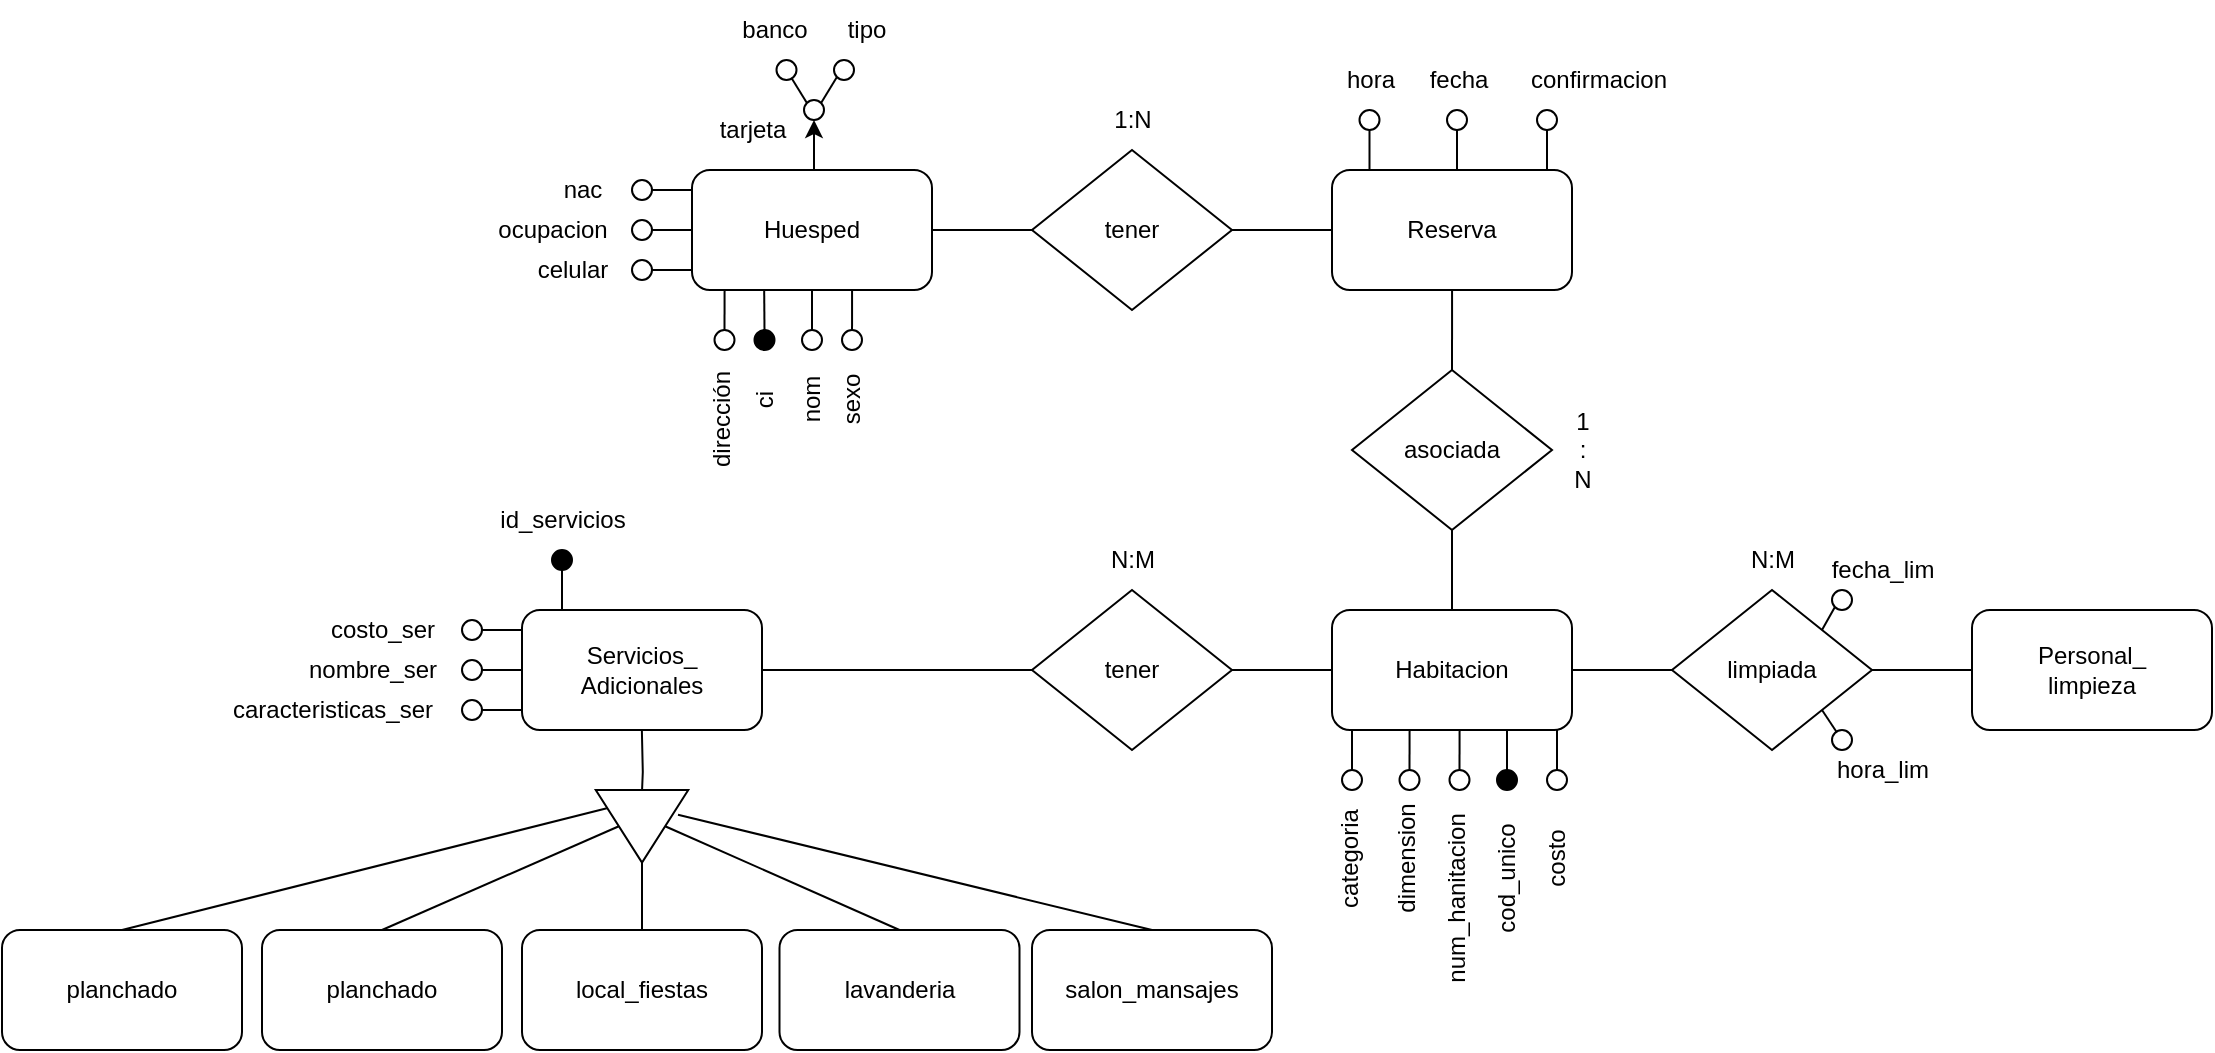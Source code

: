 <mxfile version="21.8.2" type="github">
  <diagram name="Página-1" id="cWcmQd0n8eW7HwX2xOH2">
    <mxGraphModel dx="1830" dy="1160" grid="1" gridSize="10" guides="1" tooltips="1" connect="1" arrows="1" fold="1" page="1" pageScale="1" pageWidth="827" pageHeight="1169" math="0" shadow="0">
      <root>
        <mxCell id="0" />
        <mxCell id="1" parent="0" />
        <mxCell id="yLIPYh80eISP7FeI9ttp-3" value="tener" style="rhombus;whiteSpace=wrap;html=1;" parent="1" vertex="1">
          <mxGeometry x="555" y="255" width="100" height="80" as="geometry" />
        </mxCell>
        <mxCell id="yLIPYh80eISP7FeI9ttp-4" style="edgeStyle=none;rounded=0;orthogonalLoop=1;jettySize=auto;html=1;exitX=1;exitY=0.5;exitDx=0;exitDy=0;entryX=0;entryY=0.5;entryDx=0;entryDy=0;endArrow=none;endFill=0;" parent="1" source="yLIPYh80eISP7FeI9ttp-5" target="yLIPYh80eISP7FeI9ttp-3" edge="1">
          <mxGeometry relative="1" as="geometry" />
        </mxCell>
        <mxCell id="Hbf1m9vH9jAeQhy-RA67-183" style="edgeStyle=orthogonalEdgeStyle;rounded=0;orthogonalLoop=1;jettySize=auto;html=1;exitX=0.5;exitY=0;exitDx=0;exitDy=0;entryX=0.5;entryY=0;entryDx=0;entryDy=0;" edge="1" parent="1" source="yLIPYh80eISP7FeI9ttp-5" target="Hbf1m9vH9jAeQhy-RA67-171">
          <mxGeometry relative="1" as="geometry">
            <mxPoint x="470" y="220" as="targetPoint" />
          </mxGeometry>
        </mxCell>
        <mxCell id="yLIPYh80eISP7FeI9ttp-5" value="Huesped" style="rounded=1;whiteSpace=wrap;html=1;" parent="1" vertex="1">
          <mxGeometry x="385" y="265" width="120" height="60" as="geometry" />
        </mxCell>
        <mxCell id="yLIPYh80eISP7FeI9ttp-6" style="edgeStyle=none;rounded=0;orthogonalLoop=1;jettySize=auto;html=1;exitX=0;exitY=0.5;exitDx=0;exitDy=0;entryX=1;entryY=0.5;entryDx=0;entryDy=0;endArrow=none;endFill=0;" parent="1" source="yLIPYh80eISP7FeI9ttp-7" target="yLIPYh80eISP7FeI9ttp-3" edge="1">
          <mxGeometry relative="1" as="geometry" />
        </mxCell>
        <mxCell id="yLIPYh80eISP7FeI9ttp-7" value="Reserva" style="rounded=1;whiteSpace=wrap;html=1;" parent="1" vertex="1">
          <mxGeometry x="705" y="265" width="120" height="60" as="geometry" />
        </mxCell>
        <mxCell id="yLIPYh80eISP7FeI9ttp-8" value="1:N" style="text;html=1;align=center;verticalAlign=middle;resizable=0;points=[];autosize=1;strokeColor=none;fillColor=none;" parent="1" vertex="1">
          <mxGeometry x="585" y="225.0" width="40" height="30" as="geometry" />
        </mxCell>
        <mxCell id="yLIPYh80eISP7FeI9ttp-23" style="edgeStyle=orthogonalEdgeStyle;rounded=0;orthogonalLoop=1;jettySize=auto;html=1;entryX=0.5;entryY=0;entryDx=0;entryDy=0;endArrow=none;endFill=0;" parent="1" source="yLIPYh80eISP7FeI9ttp-24" target="yLIPYh80eISP7FeI9ttp-26" edge="1">
          <mxGeometry relative="1" as="geometry" />
        </mxCell>
        <mxCell id="yLIPYh80eISP7FeI9ttp-24" value="asociada" style="rhombus;whiteSpace=wrap;html=1;" parent="1" vertex="1">
          <mxGeometry x="715" y="365.0" width="100" height="80" as="geometry" />
        </mxCell>
        <mxCell id="yLIPYh80eISP7FeI9ttp-25" style="edgeStyle=orthogonalEdgeStyle;rounded=0;orthogonalLoop=1;jettySize=auto;html=1;entryX=0.5;entryY=0;entryDx=0;entryDy=0;endArrow=none;endFill=0;" parent="1" target="yLIPYh80eISP7FeI9ttp-24" edge="1">
          <mxGeometry relative="1" as="geometry">
            <mxPoint x="765.04" y="325.48" as="sourcePoint" />
          </mxGeometry>
        </mxCell>
        <mxCell id="yLIPYh80eISP7FeI9ttp-26" value="Habitacion" style="rounded=1;whiteSpace=wrap;html=1;" parent="1" vertex="1">
          <mxGeometry x="705" y="485.0" width="120" height="60" as="geometry" />
        </mxCell>
        <mxCell id="yLIPYh80eISP7FeI9ttp-27" value="&lt;div&gt;1&lt;/div&gt;&lt;div&gt;:&lt;/div&gt;&lt;div&gt;N&lt;br&gt;&lt;/div&gt;" style="text;html=1;align=center;verticalAlign=middle;resizable=0;points=[];autosize=1;strokeColor=none;fillColor=none;" parent="1" vertex="1">
          <mxGeometry x="815" y="375.0" width="30" height="60" as="geometry" />
        </mxCell>
        <mxCell id="yLIPYh80eISP7FeI9ttp-32" value="tener" style="rhombus;whiteSpace=wrap;html=1;" parent="1" vertex="1">
          <mxGeometry x="555" y="475" width="100" height="80" as="geometry" />
        </mxCell>
        <mxCell id="yLIPYh80eISP7FeI9ttp-33" style="edgeStyle=none;rounded=0;orthogonalLoop=1;jettySize=auto;html=1;endArrow=none;endFill=0;entryX=0;entryY=0.5;entryDx=0;entryDy=0;" parent="1" target="yLIPYh80eISP7FeI9ttp-32" edge="1" source="yLIPYh80eISP7FeI9ttp-40">
          <mxGeometry relative="1" as="geometry">
            <mxPoint x="420" y="515" as="sourcePoint" />
            <mxPoint x="465" y="515" as="targetPoint" />
          </mxGeometry>
        </mxCell>
        <mxCell id="yLIPYh80eISP7FeI9ttp-34" style="edgeStyle=none;rounded=0;orthogonalLoop=1;jettySize=auto;html=1;exitX=0;exitY=0.5;exitDx=0;exitDy=0;entryX=1;entryY=0.5;entryDx=0;entryDy=0;endArrow=none;endFill=0;" parent="1" target="yLIPYh80eISP7FeI9ttp-32" edge="1">
          <mxGeometry relative="1" as="geometry">
            <mxPoint x="705" y="515" as="sourcePoint" />
          </mxGeometry>
        </mxCell>
        <mxCell id="yLIPYh80eISP7FeI9ttp-35" value="N:M" style="text;html=1;align=center;verticalAlign=middle;resizable=0;points=[];autosize=1;strokeColor=none;fillColor=none;" parent="1" vertex="1">
          <mxGeometry x="580" y="445" width="50" height="30" as="geometry" />
        </mxCell>
        <mxCell id="yLIPYh80eISP7FeI9ttp-40" value="&lt;div&gt;Servicios_&lt;/div&gt;&lt;div&gt;Adicionales&lt;br&gt;&lt;/div&gt;" style="rounded=1;whiteSpace=wrap;html=1;" parent="1" vertex="1">
          <mxGeometry x="300" y="485.0" width="120" height="60" as="geometry" />
        </mxCell>
        <mxCell id="yLIPYh80eISP7FeI9ttp-41" value="&lt;div&gt;Personal_&lt;/div&gt;&lt;div&gt;limpieza&lt;br&gt;&lt;/div&gt;" style="rounded=1;whiteSpace=wrap;html=1;" parent="1" vertex="1">
          <mxGeometry x="1025" y="485" width="120" height="60" as="geometry" />
        </mxCell>
        <mxCell id="yLIPYh80eISP7FeI9ttp-42" value="limpiada" style="rhombus;whiteSpace=wrap;html=1;" parent="1" vertex="1">
          <mxGeometry x="875" y="475" width="100" height="80" as="geometry" />
        </mxCell>
        <mxCell id="yLIPYh80eISP7FeI9ttp-43" style="edgeStyle=none;rounded=0;orthogonalLoop=1;jettySize=auto;html=1;exitX=1;exitY=0.5;exitDx=0;exitDy=0;entryX=0;entryY=0.5;entryDx=0;entryDy=0;endArrow=none;endFill=0;" parent="1" target="yLIPYh80eISP7FeI9ttp-42" edge="1">
          <mxGeometry relative="1" as="geometry">
            <mxPoint x="825" y="515" as="sourcePoint" />
          </mxGeometry>
        </mxCell>
        <mxCell id="yLIPYh80eISP7FeI9ttp-44" style="edgeStyle=none;rounded=0;orthogonalLoop=1;jettySize=auto;html=1;exitX=0;exitY=0.5;exitDx=0;exitDy=0;entryX=1;entryY=0.5;entryDx=0;entryDy=0;endArrow=none;endFill=0;" parent="1" target="yLIPYh80eISP7FeI9ttp-42" edge="1">
          <mxGeometry relative="1" as="geometry">
            <mxPoint x="1025" y="515" as="sourcePoint" />
          </mxGeometry>
        </mxCell>
        <mxCell id="yLIPYh80eISP7FeI9ttp-49" value="N:M" style="text;html=1;align=center;verticalAlign=middle;resizable=0;points=[];autosize=1;strokeColor=none;fillColor=none;" parent="1" vertex="1">
          <mxGeometry x="900" y="445" width="50" height="30" as="geometry" />
        </mxCell>
        <mxCell id="Hbf1m9vH9jAeQhy-RA67-1" style="rounded=0;orthogonalLoop=1;jettySize=auto;html=1;entryX=0.457;entryY=1.007;entryDx=0;entryDy=0;entryPerimeter=0;endArrow=none;endFill=0;" edge="1" parent="1" source="Hbf1m9vH9jAeQhy-RA67-2">
          <mxGeometry relative="1" as="geometry">
            <mxPoint x="421.09" y="325.42" as="targetPoint" />
          </mxGeometry>
        </mxCell>
        <mxCell id="Hbf1m9vH9jAeQhy-RA67-2" value="" style="ellipse;whiteSpace=wrap;html=1;aspect=fixed;fillColor=#000;" vertex="1" parent="1">
          <mxGeometry x="416.25" y="345" width="10" height="10" as="geometry" />
        </mxCell>
        <mxCell id="Hbf1m9vH9jAeQhy-RA67-3" value="ci" style="text;html=1;align=center;verticalAlign=middle;resizable=0;points=[];autosize=1;strokeColor=none;fillColor=none;rotation=-90;" vertex="1" parent="1">
          <mxGeometry x="406.25" y="365" width="30" height="30" as="geometry" />
        </mxCell>
        <mxCell id="Hbf1m9vH9jAeQhy-RA67-10" value="" style="ellipse;whiteSpace=wrap;html=1;aspect=fixed;" vertex="1" parent="1">
          <mxGeometry x="355" y="270" width="10" height="10" as="geometry" />
        </mxCell>
        <mxCell id="Hbf1m9vH9jAeQhy-RA67-11" style="edgeStyle=orthogonalEdgeStyle;rounded=0;orthogonalLoop=1;jettySize=auto;html=1;entryX=-0.008;entryY=0.419;entryDx=0;entryDy=0;entryPerimeter=0;endArrow=none;endFill=0;" edge="1" parent="1" source="Hbf1m9vH9jAeQhy-RA67-12">
          <mxGeometry relative="1" as="geometry">
            <mxPoint x="384" y="295" as="targetPoint" />
          </mxGeometry>
        </mxCell>
        <mxCell id="Hbf1m9vH9jAeQhy-RA67-12" value="" style="ellipse;whiteSpace=wrap;html=1;aspect=fixed;" vertex="1" parent="1">
          <mxGeometry x="355" y="290" width="10" height="10" as="geometry" />
        </mxCell>
        <mxCell id="Hbf1m9vH9jAeQhy-RA67-13" style="edgeStyle=orthogonalEdgeStyle;rounded=0;orthogonalLoop=1;jettySize=auto;html=1;entryX=0;entryY=0.75;entryDx=0;entryDy=0;endArrow=none;endFill=0;" edge="1" parent="1" source="Hbf1m9vH9jAeQhy-RA67-14">
          <mxGeometry relative="1" as="geometry">
            <mxPoint x="385" y="315" as="targetPoint" />
          </mxGeometry>
        </mxCell>
        <mxCell id="Hbf1m9vH9jAeQhy-RA67-14" value="" style="ellipse;whiteSpace=wrap;html=1;aspect=fixed;" vertex="1" parent="1">
          <mxGeometry x="355" y="310" width="10" height="10" as="geometry" />
        </mxCell>
        <mxCell id="Hbf1m9vH9jAeQhy-RA67-15" value="nac" style="text;html=1;align=center;verticalAlign=middle;resizable=0;points=[];autosize=1;strokeColor=none;fillColor=none;" vertex="1" parent="1">
          <mxGeometry x="310" y="260" width="40" height="30" as="geometry" />
        </mxCell>
        <mxCell id="Hbf1m9vH9jAeQhy-RA67-16" value="ocupacion" style="text;html=1;align=center;verticalAlign=middle;resizable=0;points=[];autosize=1;strokeColor=none;fillColor=none;" vertex="1" parent="1">
          <mxGeometry x="275" y="280" width="80" height="30" as="geometry" />
        </mxCell>
        <mxCell id="Hbf1m9vH9jAeQhy-RA67-17" value="celular" style="text;html=1;align=center;verticalAlign=middle;resizable=0;points=[];autosize=1;strokeColor=none;fillColor=none;" vertex="1" parent="1">
          <mxGeometry x="295" y="300" width="60" height="30" as="geometry" />
        </mxCell>
        <mxCell id="Hbf1m9vH9jAeQhy-RA67-18" style="edgeStyle=orthogonalEdgeStyle;rounded=0;orthogonalLoop=1;jettySize=auto;html=1;exitX=0;exitY=0.5;exitDx=0;exitDy=0;entryX=1;entryY=0.085;entryDx=0;entryDy=0;entryPerimeter=0;endArrow=none;endFill=0;" edge="1" parent="1">
          <mxGeometry relative="1" as="geometry">
            <mxPoint x="385" y="275" as="sourcePoint" />
            <mxPoint x="365" y="275" as="targetPoint" />
          </mxGeometry>
        </mxCell>
        <mxCell id="Hbf1m9vH9jAeQhy-RA67-19" style="edgeStyle=orthogonalEdgeStyle;rounded=0;orthogonalLoop=1;jettySize=auto;html=1;entryX=0.125;entryY=1;entryDx=0;entryDy=0;entryPerimeter=0;endArrow=none;endFill=0;" edge="1" parent="1" source="Hbf1m9vH9jAeQhy-RA67-20">
          <mxGeometry relative="1" as="geometry">
            <mxPoint x="401.25" y="325" as="targetPoint" />
          </mxGeometry>
        </mxCell>
        <mxCell id="Hbf1m9vH9jAeQhy-RA67-20" value="" style="ellipse;whiteSpace=wrap;html=1;aspect=fixed;" vertex="1" parent="1">
          <mxGeometry x="396.25" y="345" width="10" height="10" as="geometry" />
        </mxCell>
        <mxCell id="Hbf1m9vH9jAeQhy-RA67-21" value="dirección" style="text;html=1;align=center;verticalAlign=middle;resizable=0;points=[];autosize=1;strokeColor=none;fillColor=none;rotation=-90;" vertex="1" parent="1">
          <mxGeometry x="365" y="375" width="70" height="30" as="geometry" />
        </mxCell>
        <mxCell id="Hbf1m9vH9jAeQhy-RA67-69" style="rounded=0;orthogonalLoop=1;jettySize=auto;html=1;exitX=0.5;exitY=1;exitDx=0;exitDy=0;entryX=0.792;entryY=1.005;entryDx=0;entryDy=0;endArrow=none;endFill=0;entryPerimeter=0;" edge="1" source="Hbf1m9vH9jAeQhy-RA67-70" parent="1">
          <mxGeometry relative="1" as="geometry">
            <mxPoint x="465.04" y="325.3" as="targetPoint" />
          </mxGeometry>
        </mxCell>
        <mxCell id="Hbf1m9vH9jAeQhy-RA67-70" value="" style="ellipse;whiteSpace=wrap;html=1;aspect=fixed;" vertex="1" parent="1">
          <mxGeometry x="460" y="345" width="10" height="10" as="geometry" />
        </mxCell>
        <mxCell id="Hbf1m9vH9jAeQhy-RA67-71" value="&lt;div&gt;sexo&lt;/div&gt;" style="text;html=1;align=center;verticalAlign=middle;resizable=0;points=[];autosize=1;strokeColor=none;fillColor=none;rotation=-90;" vertex="1" parent="1">
          <mxGeometry x="440" y="365" width="50" height="30" as="geometry" />
        </mxCell>
        <mxCell id="Hbf1m9vH9jAeQhy-RA67-102" style="edgeStyle=orthogonalEdgeStyle;rounded=0;orthogonalLoop=1;jettySize=auto;html=1;exitX=0.5;exitY=1;exitDx=0;exitDy=0;entryX=0.5;entryY=0;entryDx=0;entryDy=0;endArrow=none;endFill=0;" edge="1" parent="1" source="Hbf1m9vH9jAeQhy-RA67-103">
          <mxGeometry relative="1" as="geometry">
            <mxPoint x="767.5" y="265" as="targetPoint" />
          </mxGeometry>
        </mxCell>
        <mxCell id="Hbf1m9vH9jAeQhy-RA67-103" value="" style="ellipse;whiteSpace=wrap;html=1;aspect=fixed;" vertex="1" parent="1">
          <mxGeometry x="762.5" y="235" width="10" height="10" as="geometry" />
        </mxCell>
        <mxCell id="Hbf1m9vH9jAeQhy-RA67-104" value="fecha" style="text;html=1;align=center;verticalAlign=middle;resizable=0;points=[];autosize=1;strokeColor=none;fillColor=none;" vertex="1" parent="1">
          <mxGeometry x="742.5" y="205" width="50" height="30" as="geometry" />
        </mxCell>
        <mxCell id="Hbf1m9vH9jAeQhy-RA67-105" style="edgeStyle=orthogonalEdgeStyle;rounded=0;orthogonalLoop=1;jettySize=auto;html=1;exitX=0.5;exitY=1;exitDx=0;exitDy=0;entryX=0.874;entryY=0;entryDx=0;entryDy=0;entryPerimeter=0;endArrow=none;endFill=0;" edge="1" parent="1" source="Hbf1m9vH9jAeQhy-RA67-106">
          <mxGeometry relative="1" as="geometry">
            <mxPoint x="812.5" y="265" as="targetPoint" />
          </mxGeometry>
        </mxCell>
        <mxCell id="Hbf1m9vH9jAeQhy-RA67-106" value="" style="ellipse;whiteSpace=wrap;html=1;aspect=fixed;" vertex="1" parent="1">
          <mxGeometry x="807.5" y="235" width="10" height="10" as="geometry" />
        </mxCell>
        <mxCell id="Hbf1m9vH9jAeQhy-RA67-107" value="confirmacion" style="text;html=1;align=center;verticalAlign=middle;resizable=0;points=[];autosize=1;strokeColor=none;fillColor=none;" vertex="1" parent="1">
          <mxGeometry x="792.5" y="205" width="90" height="30" as="geometry" />
        </mxCell>
        <mxCell id="Hbf1m9vH9jAeQhy-RA67-123" style="rounded=0;orthogonalLoop=1;jettySize=auto;html=1;entryX=0.457;entryY=1.007;entryDx=0;entryDy=0;entryPerimeter=0;endArrow=none;endFill=0;" edge="1" source="Hbf1m9vH9jAeQhy-RA67-124" parent="1">
          <mxGeometry relative="1" as="geometry">
            <mxPoint x="792.5" y="545" as="targetPoint" />
          </mxGeometry>
        </mxCell>
        <mxCell id="Hbf1m9vH9jAeQhy-RA67-124" value="" style="ellipse;whiteSpace=wrap;html=1;aspect=fixed;fillColor=#000;" vertex="1" parent="1">
          <mxGeometry x="787.5" y="565" width="10" height="10" as="geometry" />
        </mxCell>
        <mxCell id="Hbf1m9vH9jAeQhy-RA67-125" value="&lt;div&gt;cod_unico&lt;/div&gt;" style="text;html=1;align=center;verticalAlign=middle;resizable=0;points=[];autosize=1;strokeColor=none;fillColor=none;rotation=-90;" vertex="1" parent="1">
          <mxGeometry x="752.5" y="605" width="80" height="30" as="geometry" />
        </mxCell>
        <mxCell id="Hbf1m9vH9jAeQhy-RA67-126" style="edgeStyle=orthogonalEdgeStyle;rounded=0;orthogonalLoop=1;jettySize=auto;html=1;entryX=0.125;entryY=1;entryDx=0;entryDy=0;entryPerimeter=0;endArrow=none;endFill=0;" edge="1" source="Hbf1m9vH9jAeQhy-RA67-127" parent="1">
          <mxGeometry relative="1" as="geometry">
            <mxPoint x="768.75" y="545" as="targetPoint" />
          </mxGeometry>
        </mxCell>
        <mxCell id="Hbf1m9vH9jAeQhy-RA67-127" value="" style="ellipse;whiteSpace=wrap;html=1;aspect=fixed;" vertex="1" parent="1">
          <mxGeometry x="763.75" y="565" width="10" height="10" as="geometry" />
        </mxCell>
        <mxCell id="Hbf1m9vH9jAeQhy-RA67-128" value="&lt;div&gt;num_hanitacion&lt;/div&gt;" style="text;html=1;align=center;verticalAlign=middle;resizable=0;points=[];autosize=1;strokeColor=none;fillColor=none;rotation=-90;" vertex="1" parent="1">
          <mxGeometry x="712.5" y="615" width="110" height="30" as="geometry" />
        </mxCell>
        <mxCell id="Hbf1m9vH9jAeQhy-RA67-129" style="rounded=0;orthogonalLoop=1;jettySize=auto;html=1;exitX=0.5;exitY=1;exitDx=0;exitDy=0;entryX=0.792;entryY=1.005;entryDx=0;entryDy=0;endArrow=none;endFill=0;entryPerimeter=0;" edge="1" source="Hbf1m9vH9jAeQhy-RA67-130" parent="1">
          <mxGeometry relative="1" as="geometry">
            <mxPoint x="817.5" y="545" as="targetPoint" />
          </mxGeometry>
        </mxCell>
        <mxCell id="Hbf1m9vH9jAeQhy-RA67-130" value="" style="ellipse;whiteSpace=wrap;html=1;aspect=fixed;" vertex="1" parent="1">
          <mxGeometry x="812.5" y="565" width="10" height="10" as="geometry" />
        </mxCell>
        <mxCell id="Hbf1m9vH9jAeQhy-RA67-131" value="costo" style="text;html=1;align=center;verticalAlign=middle;resizable=0;points=[];autosize=1;strokeColor=none;fillColor=none;rotation=-90;" vertex="1" parent="1">
          <mxGeometry x="792.5" y="595" width="50" height="30" as="geometry" />
        </mxCell>
        <mxCell id="Hbf1m9vH9jAeQhy-RA67-133" style="edgeStyle=orthogonalEdgeStyle;rounded=0;orthogonalLoop=1;jettySize=auto;html=1;entryX=0.125;entryY=1;entryDx=0;entryDy=0;entryPerimeter=0;endArrow=none;endFill=0;" edge="1" source="Hbf1m9vH9jAeQhy-RA67-134" parent="1">
          <mxGeometry relative="1" as="geometry">
            <mxPoint x="743.75" y="545" as="targetPoint" />
          </mxGeometry>
        </mxCell>
        <mxCell id="Hbf1m9vH9jAeQhy-RA67-134" value="" style="ellipse;whiteSpace=wrap;html=1;aspect=fixed;" vertex="1" parent="1">
          <mxGeometry x="738.75" y="565" width="10" height="10" as="geometry" />
        </mxCell>
        <mxCell id="Hbf1m9vH9jAeQhy-RA67-135" value="dimension" style="text;html=1;align=center;verticalAlign=middle;resizable=0;points=[];autosize=1;strokeColor=none;fillColor=none;rotation=-90;" vertex="1" parent="1">
          <mxGeometry x="702.5" y="595" width="80" height="30" as="geometry" />
        </mxCell>
        <mxCell id="Hbf1m9vH9jAeQhy-RA67-137" style="edgeStyle=orthogonalEdgeStyle;rounded=0;orthogonalLoop=1;jettySize=auto;html=1;entryX=0.125;entryY=1;entryDx=0;entryDy=0;entryPerimeter=0;endArrow=none;endFill=0;" edge="1" source="Hbf1m9vH9jAeQhy-RA67-138" parent="1">
          <mxGeometry relative="1" as="geometry">
            <mxPoint x="715" y="545" as="targetPoint" />
          </mxGeometry>
        </mxCell>
        <mxCell id="Hbf1m9vH9jAeQhy-RA67-138" value="" style="ellipse;whiteSpace=wrap;html=1;aspect=fixed;" vertex="1" parent="1">
          <mxGeometry x="710" y="565" width="10" height="10" as="geometry" />
        </mxCell>
        <mxCell id="Hbf1m9vH9jAeQhy-RA67-139" value="categoria" style="text;html=1;align=center;verticalAlign=middle;resizable=0;points=[];autosize=1;strokeColor=none;fillColor=none;rotation=-90;" vertex="1" parent="1">
          <mxGeometry x="678.75" y="595" width="70" height="30" as="geometry" />
        </mxCell>
        <mxCell id="Hbf1m9vH9jAeQhy-RA67-140" style="rounded=0;orthogonalLoop=1;jettySize=auto;html=1;exitX=0.5;exitY=1;exitDx=0;exitDy=0;entryX=0.792;entryY=1.005;entryDx=0;entryDy=0;endArrow=none;endFill=0;entryPerimeter=0;" edge="1" source="Hbf1m9vH9jAeQhy-RA67-141" parent="1">
          <mxGeometry relative="1" as="geometry">
            <mxPoint x="445" y="325" as="targetPoint" />
          </mxGeometry>
        </mxCell>
        <mxCell id="Hbf1m9vH9jAeQhy-RA67-141" value="" style="ellipse;whiteSpace=wrap;html=1;aspect=fixed;" vertex="1" parent="1">
          <mxGeometry x="440" y="345" width="10" height="10" as="geometry" />
        </mxCell>
        <mxCell id="Hbf1m9vH9jAeQhy-RA67-142" value="nom" style="text;html=1;align=center;verticalAlign=middle;resizable=0;points=[];autosize=1;strokeColor=none;fillColor=none;rotation=-90;" vertex="1" parent="1">
          <mxGeometry x="420" y="365" width="50" height="30" as="geometry" />
        </mxCell>
        <mxCell id="Hbf1m9vH9jAeQhy-RA67-143" style="edgeStyle=orthogonalEdgeStyle;rounded=0;orthogonalLoop=1;jettySize=auto;html=1;exitX=0.5;exitY=1;exitDx=0;exitDy=0;entryX=0.5;entryY=0;entryDx=0;entryDy=0;endArrow=none;endFill=0;" edge="1" source="Hbf1m9vH9jAeQhy-RA67-144" parent="1">
          <mxGeometry relative="1" as="geometry">
            <mxPoint x="723.75" y="265" as="targetPoint" />
          </mxGeometry>
        </mxCell>
        <mxCell id="Hbf1m9vH9jAeQhy-RA67-144" value="" style="ellipse;whiteSpace=wrap;html=1;aspect=fixed;" vertex="1" parent="1">
          <mxGeometry x="718.75" y="235" width="10" height="10" as="geometry" />
        </mxCell>
        <mxCell id="Hbf1m9vH9jAeQhy-RA67-145" value="hora" style="text;html=1;align=center;verticalAlign=middle;resizable=0;points=[];autosize=1;strokeColor=none;fillColor=none;" vertex="1" parent="1">
          <mxGeometry x="698.75" y="205" width="50" height="30" as="geometry" />
        </mxCell>
        <mxCell id="Hbf1m9vH9jAeQhy-RA67-146" style="edgeStyle=orthogonalEdgeStyle;rounded=0;orthogonalLoop=1;jettySize=auto;html=1;exitX=0.5;exitY=1;exitDx=0;exitDy=0;endArrow=none;endFill=0;" edge="1" parent="1" target="Hbf1m9vH9jAeQhy-RA67-150">
          <mxGeometry relative="1" as="geometry">
            <mxPoint x="359.93" y="545" as="sourcePoint" />
          </mxGeometry>
        </mxCell>
        <mxCell id="Hbf1m9vH9jAeQhy-RA67-147" style="rounded=0;orthogonalLoop=1;jettySize=auto;html=1;entryX=0.5;entryY=0;entryDx=0;entryDy=0;exitX=0.5;exitY=0;exitDx=0;exitDy=0;endArrow=none;endFill=0;" edge="1" parent="1" source="Hbf1m9vH9jAeQhy-RA67-150" target="Hbf1m9vH9jAeQhy-RA67-152">
          <mxGeometry relative="1" as="geometry" />
        </mxCell>
        <mxCell id="Hbf1m9vH9jAeQhy-RA67-148" style="rounded=0;orthogonalLoop=1;jettySize=auto;html=1;exitX=0.5;exitY=1;exitDx=0;exitDy=0;entryX=0.5;entryY=0;entryDx=0;entryDy=0;endArrow=none;endFill=0;" edge="1" parent="1" source="Hbf1m9vH9jAeQhy-RA67-150" target="Hbf1m9vH9jAeQhy-RA67-151">
          <mxGeometry relative="1" as="geometry" />
        </mxCell>
        <mxCell id="Hbf1m9vH9jAeQhy-RA67-149" style="edgeStyle=orthogonalEdgeStyle;rounded=0;orthogonalLoop=1;jettySize=auto;html=1;exitX=1;exitY=0.5;exitDx=0;exitDy=0;entryX=0.5;entryY=0;entryDx=0;entryDy=0;endArrow=none;endFill=0;" edge="1" parent="1" source="Hbf1m9vH9jAeQhy-RA67-150" target="Hbf1m9vH9jAeQhy-RA67-153">
          <mxGeometry relative="1" as="geometry" />
        </mxCell>
        <mxCell id="Hbf1m9vH9jAeQhy-RA67-150" value="" style="triangle;whiteSpace=wrap;html=1;rotation=90;" vertex="1" parent="1">
          <mxGeometry x="341.88" y="570.01" width="36.25" height="46.25" as="geometry" />
        </mxCell>
        <mxCell id="Hbf1m9vH9jAeQhy-RA67-151" value="planchado" style="rounded=1;whiteSpace=wrap;html=1;" vertex="1" parent="1">
          <mxGeometry x="170" y="645" width="120" height="60" as="geometry" />
        </mxCell>
        <mxCell id="Hbf1m9vH9jAeQhy-RA67-152" value="lavanderia" style="rounded=1;whiteSpace=wrap;html=1;" vertex="1" parent="1">
          <mxGeometry x="428.75" y="645" width="120" height="60" as="geometry" />
        </mxCell>
        <mxCell id="Hbf1m9vH9jAeQhy-RA67-153" value="local_fiestas" style="rounded=1;whiteSpace=wrap;html=1;" vertex="1" parent="1">
          <mxGeometry x="300" y="645" width="120" height="60" as="geometry" />
        </mxCell>
        <mxCell id="Hbf1m9vH9jAeQhy-RA67-154" style="rounded=0;orthogonalLoop=1;jettySize=auto;html=1;exitX=0.252;exitY=0.88;exitDx=0;exitDy=0;entryX=0.5;entryY=0;entryDx=0;entryDy=0;endArrow=none;endFill=0;exitPerimeter=0;" edge="1" target="Hbf1m9vH9jAeQhy-RA67-155" parent="1" source="Hbf1m9vH9jAeQhy-RA67-150">
          <mxGeometry relative="1" as="geometry">
            <mxPoint x="214.56" y="593" as="sourcePoint" />
          </mxGeometry>
        </mxCell>
        <mxCell id="Hbf1m9vH9jAeQhy-RA67-155" value="planchado" style="rounded=1;whiteSpace=wrap;html=1;" vertex="1" parent="1">
          <mxGeometry x="40" y="645" width="120" height="60" as="geometry" />
        </mxCell>
        <mxCell id="Hbf1m9vH9jAeQhy-RA67-156" style="rounded=0;orthogonalLoop=1;jettySize=auto;html=1;entryX=0.5;entryY=0;entryDx=0;entryDy=0;exitX=0.34;exitY=0.111;exitDx=0;exitDy=0;endArrow=none;endFill=0;exitPerimeter=0;" edge="1" target="Hbf1m9vH9jAeQhy-RA67-157" parent="1" source="Hbf1m9vH9jAeQhy-RA67-150">
          <mxGeometry relative="1" as="geometry">
            <mxPoint x="498.25" y="593" as="sourcePoint" />
          </mxGeometry>
        </mxCell>
        <mxCell id="Hbf1m9vH9jAeQhy-RA67-157" value="salon_mansajes" style="rounded=1;whiteSpace=wrap;html=1;" vertex="1" parent="1">
          <mxGeometry x="555" y="645" width="120" height="60" as="geometry" />
        </mxCell>
        <mxCell id="Hbf1m9vH9jAeQhy-RA67-158" value="" style="ellipse;whiteSpace=wrap;html=1;aspect=fixed;" vertex="1" parent="1">
          <mxGeometry x="270" y="490" width="10" height="10" as="geometry" />
        </mxCell>
        <mxCell id="Hbf1m9vH9jAeQhy-RA67-159" style="edgeStyle=orthogonalEdgeStyle;rounded=0;orthogonalLoop=1;jettySize=auto;html=1;entryX=-0.008;entryY=0.419;entryDx=0;entryDy=0;entryPerimeter=0;endArrow=none;endFill=0;" edge="1" source="Hbf1m9vH9jAeQhy-RA67-160" parent="1">
          <mxGeometry relative="1" as="geometry">
            <mxPoint x="299" y="515" as="targetPoint" />
          </mxGeometry>
        </mxCell>
        <mxCell id="Hbf1m9vH9jAeQhy-RA67-160" value="" style="ellipse;whiteSpace=wrap;html=1;aspect=fixed;" vertex="1" parent="1">
          <mxGeometry x="270" y="510" width="10" height="10" as="geometry" />
        </mxCell>
        <mxCell id="Hbf1m9vH9jAeQhy-RA67-161" style="edgeStyle=orthogonalEdgeStyle;rounded=0;orthogonalLoop=1;jettySize=auto;html=1;entryX=0;entryY=0.75;entryDx=0;entryDy=0;endArrow=none;endFill=0;" edge="1" source="Hbf1m9vH9jAeQhy-RA67-162" parent="1">
          <mxGeometry relative="1" as="geometry">
            <mxPoint x="300" y="535" as="targetPoint" />
          </mxGeometry>
        </mxCell>
        <mxCell id="Hbf1m9vH9jAeQhy-RA67-162" value="" style="ellipse;whiteSpace=wrap;html=1;aspect=fixed;" vertex="1" parent="1">
          <mxGeometry x="270" y="530" width="10" height="10" as="geometry" />
        </mxCell>
        <mxCell id="Hbf1m9vH9jAeQhy-RA67-163" value="costo_ser" style="text;html=1;align=center;verticalAlign=middle;resizable=0;points=[];autosize=1;strokeColor=none;fillColor=none;" vertex="1" parent="1">
          <mxGeometry x="190" y="480" width="80" height="30" as="geometry" />
        </mxCell>
        <mxCell id="Hbf1m9vH9jAeQhy-RA67-164" value="nombre_ser" style="text;html=1;align=center;verticalAlign=middle;resizable=0;points=[];autosize=1;strokeColor=none;fillColor=none;" vertex="1" parent="1">
          <mxGeometry x="180" y="500" width="90" height="30" as="geometry" />
        </mxCell>
        <mxCell id="Hbf1m9vH9jAeQhy-RA67-165" value="caracteristicas_ser" style="text;html=1;align=center;verticalAlign=middle;resizable=0;points=[];autosize=1;strokeColor=none;fillColor=none;" vertex="1" parent="1">
          <mxGeometry x="145" y="520" width="120" height="30" as="geometry" />
        </mxCell>
        <mxCell id="Hbf1m9vH9jAeQhy-RA67-166" style="edgeStyle=orthogonalEdgeStyle;rounded=0;orthogonalLoop=1;jettySize=auto;html=1;exitX=0;exitY=0.5;exitDx=0;exitDy=0;entryX=1;entryY=0.085;entryDx=0;entryDy=0;entryPerimeter=0;endArrow=none;endFill=0;" edge="1" parent="1">
          <mxGeometry relative="1" as="geometry">
            <mxPoint x="300" y="495" as="sourcePoint" />
            <mxPoint x="280" y="495" as="targetPoint" />
          </mxGeometry>
        </mxCell>
        <mxCell id="Hbf1m9vH9jAeQhy-RA67-167" style="edgeStyle=orthogonalEdgeStyle;rounded=0;orthogonalLoop=1;jettySize=auto;html=1;exitX=0.5;exitY=1;exitDx=0;exitDy=0;entryX=0.5;entryY=0;entryDx=0;entryDy=0;endArrow=none;endFill=0;" edge="1" source="Hbf1m9vH9jAeQhy-RA67-168" parent="1">
          <mxGeometry relative="1" as="geometry">
            <mxPoint x="320" y="485" as="targetPoint" />
          </mxGeometry>
        </mxCell>
        <mxCell id="Hbf1m9vH9jAeQhy-RA67-168" value="" style="ellipse;whiteSpace=wrap;html=1;aspect=fixed;fillColor=#000000;" vertex="1" parent="1">
          <mxGeometry x="315" y="455" width="10" height="10" as="geometry" />
        </mxCell>
        <mxCell id="Hbf1m9vH9jAeQhy-RA67-169" value="id_servicios" style="text;html=1;align=center;verticalAlign=middle;resizable=0;points=[];autosize=1;strokeColor=none;fillColor=none;" vertex="1" parent="1">
          <mxGeometry x="275" y="425" width="90" height="30" as="geometry" />
        </mxCell>
        <mxCell id="Hbf1m9vH9jAeQhy-RA67-171" value="" style="ellipse;whiteSpace=wrap;html=1;aspect=fixed;direction=west;" vertex="1" parent="1">
          <mxGeometry x="441" y="230.0" width="10" height="10" as="geometry" />
        </mxCell>
        <mxCell id="Hbf1m9vH9jAeQhy-RA67-175" style="rounded=0;orthogonalLoop=1;jettySize=auto;html=1;endArrow=none;endFill=0;entryX=1;entryY=1;entryDx=0;entryDy=0;" edge="1" parent="1" source="Hbf1m9vH9jAeQhy-RA67-176" target="Hbf1m9vH9jAeQhy-RA67-171">
          <mxGeometry relative="1" as="geometry" />
        </mxCell>
        <mxCell id="Hbf1m9vH9jAeQhy-RA67-176" value="" style="ellipse;whiteSpace=wrap;html=1;aspect=fixed;direction=west;" vertex="1" parent="1">
          <mxGeometry x="427.25" y="210.0" width="10" height="10" as="geometry" />
        </mxCell>
        <mxCell id="Hbf1m9vH9jAeQhy-RA67-177" style="rounded=0;orthogonalLoop=1;jettySize=auto;html=1;exitX=1;exitY=0;exitDx=0;exitDy=0;entryX=0;entryY=1;entryDx=0;entryDy=0;endArrow=none;endFill=0;" edge="1" parent="1" source="Hbf1m9vH9jAeQhy-RA67-178" target="Hbf1m9vH9jAeQhy-RA67-171">
          <mxGeometry relative="1" as="geometry" />
        </mxCell>
        <mxCell id="Hbf1m9vH9jAeQhy-RA67-178" value="" style="ellipse;whiteSpace=wrap;html=1;aspect=fixed;direction=west;" vertex="1" parent="1">
          <mxGeometry x="456" y="210.0" width="10" height="10" as="geometry" />
        </mxCell>
        <mxCell id="Hbf1m9vH9jAeQhy-RA67-179" value="tipo" style="text;html=1;align=center;verticalAlign=middle;resizable=0;points=[];autosize=1;strokeColor=none;fillColor=none;" vertex="1" parent="1">
          <mxGeometry x="452.25" y="180.0" width="40" height="30" as="geometry" />
        </mxCell>
        <mxCell id="Hbf1m9vH9jAeQhy-RA67-180" value="tarjeta" style="text;html=1;align=center;verticalAlign=middle;resizable=0;points=[];autosize=1;strokeColor=none;fillColor=none;" vertex="1" parent="1">
          <mxGeometry x="385" y="230.0" width="60" height="30" as="geometry" />
        </mxCell>
        <mxCell id="Hbf1m9vH9jAeQhy-RA67-181" value="banco" style="text;html=1;align=center;verticalAlign=middle;resizable=0;points=[];autosize=1;strokeColor=none;fillColor=none;" vertex="1" parent="1">
          <mxGeometry x="396" y="180.0" width="60" height="30" as="geometry" />
        </mxCell>
        <mxCell id="Hbf1m9vH9jAeQhy-RA67-193" style="rounded=0;orthogonalLoop=1;jettySize=auto;html=1;exitX=0;exitY=1;exitDx=0;exitDy=0;entryX=1;entryY=0;entryDx=0;entryDy=0;endArrow=none;endFill=0;" edge="1" parent="1" source="Hbf1m9vH9jAeQhy-RA67-194">
          <mxGeometry relative="1" as="geometry">
            <mxPoint x="950" y="495" as="targetPoint" />
          </mxGeometry>
        </mxCell>
        <mxCell id="Hbf1m9vH9jAeQhy-RA67-194" value="" style="ellipse;whiteSpace=wrap;html=1;aspect=fixed;" vertex="1" parent="1">
          <mxGeometry x="955" y="475" width="10" height="10" as="geometry" />
        </mxCell>
        <mxCell id="Hbf1m9vH9jAeQhy-RA67-195" style="rounded=0;orthogonalLoop=1;jettySize=auto;html=1;entryX=1;entryY=1;entryDx=0;entryDy=0;endArrow=none;endFill=0;" edge="1" parent="1" source="Hbf1m9vH9jAeQhy-RA67-196">
          <mxGeometry relative="1" as="geometry">
            <mxPoint x="950" y="535" as="targetPoint" />
          </mxGeometry>
        </mxCell>
        <mxCell id="Hbf1m9vH9jAeQhy-RA67-196" value="" style="ellipse;whiteSpace=wrap;html=1;aspect=fixed;" vertex="1" parent="1">
          <mxGeometry x="955" y="545" width="10" height="10" as="geometry" />
        </mxCell>
        <mxCell id="Hbf1m9vH9jAeQhy-RA67-197" value="fecha_lim" style="text;html=1;align=center;verticalAlign=middle;resizable=0;points=[];autosize=1;strokeColor=none;fillColor=none;" vertex="1" parent="1">
          <mxGeometry x="945" y="450" width="70" height="30" as="geometry" />
        </mxCell>
        <mxCell id="Hbf1m9vH9jAeQhy-RA67-198" value="hora_lim" style="text;html=1;align=center;verticalAlign=middle;resizable=0;points=[];autosize=1;strokeColor=none;fillColor=none;" vertex="1" parent="1">
          <mxGeometry x="945" y="550" width="70" height="30" as="geometry" />
        </mxCell>
      </root>
    </mxGraphModel>
  </diagram>
</mxfile>
